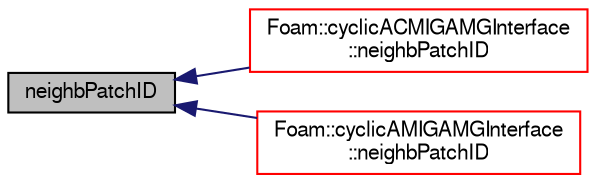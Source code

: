 digraph "neighbPatchID"
{
  bgcolor="transparent";
  edge [fontname="FreeSans",fontsize="10",labelfontname="FreeSans",labelfontsize="10"];
  node [fontname="FreeSans",fontsize="10",shape=record];
  rankdir="LR";
  Node1 [label="neighbPatchID",height=0.2,width=0.4,color="black", fillcolor="grey75", style="filled" fontcolor="black"];
  Node1 -> Node2 [dir="back",color="midnightblue",fontsize="10",style="solid",fontname="FreeSans"];
  Node2 [label="Foam::cyclicACMIGAMGInterface\l::neighbPatchID",height=0.2,width=0.4,color="red",URL="$a00437.html#add298f1b9f4b1713dd56335bbbae8670",tooltip="Cyclic interface functions. "];
  Node1 -> Node3 [dir="back",color="midnightblue",fontsize="10",style="solid",fontname="FreeSans"];
  Node3 [label="Foam::cyclicAMIGAMGInterface\l::neighbPatchID",height=0.2,width=0.4,color="red",URL="$a00447.html#add298f1b9f4b1713dd56335bbbae8670",tooltip="Cyclic interface functions. "];
}
